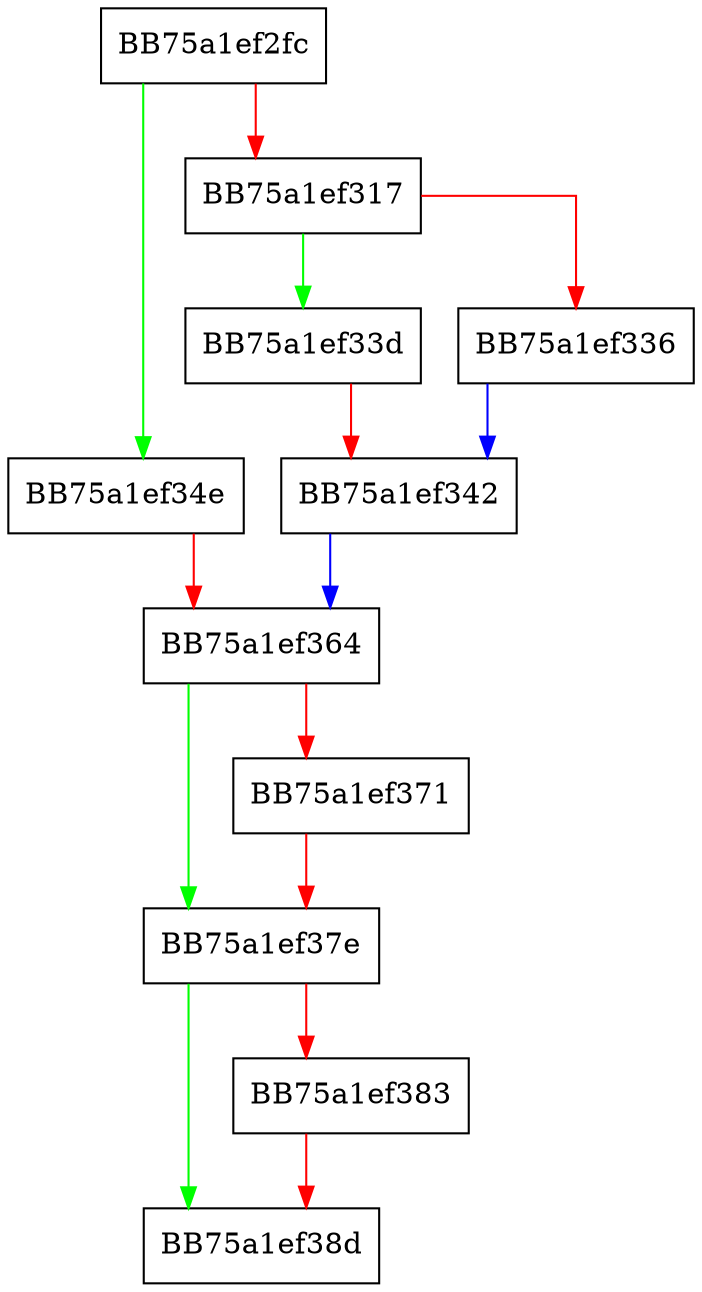 digraph getloc {
  node [shape="box"];
  graph [splines=ortho];
  BB75a1ef2fc -> BB75a1ef34e [color="green"];
  BB75a1ef2fc -> BB75a1ef317 [color="red"];
  BB75a1ef317 -> BB75a1ef33d [color="green"];
  BB75a1ef317 -> BB75a1ef336 [color="red"];
  BB75a1ef336 -> BB75a1ef342 [color="blue"];
  BB75a1ef33d -> BB75a1ef342 [color="red"];
  BB75a1ef342 -> BB75a1ef364 [color="blue"];
  BB75a1ef34e -> BB75a1ef364 [color="red"];
  BB75a1ef364 -> BB75a1ef37e [color="green"];
  BB75a1ef364 -> BB75a1ef371 [color="red"];
  BB75a1ef371 -> BB75a1ef37e [color="red"];
  BB75a1ef37e -> BB75a1ef38d [color="green"];
  BB75a1ef37e -> BB75a1ef383 [color="red"];
  BB75a1ef383 -> BB75a1ef38d [color="red"];
}
